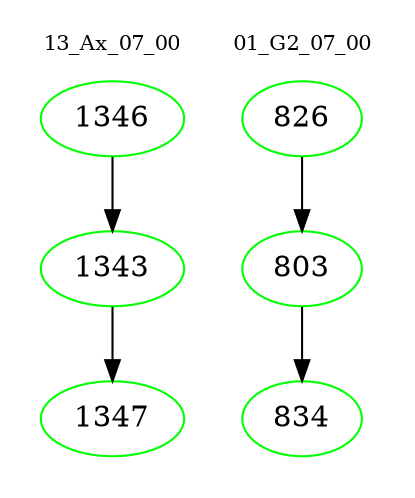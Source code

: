 digraph{
subgraph cluster_0 {
color = white
label = "13_Ax_07_00";
fontsize=10;
T0_1346 [label="1346", color="green"]
T0_1346 -> T0_1343 [color="black"]
T0_1343 [label="1343", color="green"]
T0_1343 -> T0_1347 [color="black"]
T0_1347 [label="1347", color="green"]
}
subgraph cluster_1 {
color = white
label = "01_G2_07_00";
fontsize=10;
T1_826 [label="826", color="green"]
T1_826 -> T1_803 [color="black"]
T1_803 [label="803", color="green"]
T1_803 -> T1_834 [color="black"]
T1_834 [label="834", color="green"]
}
}
